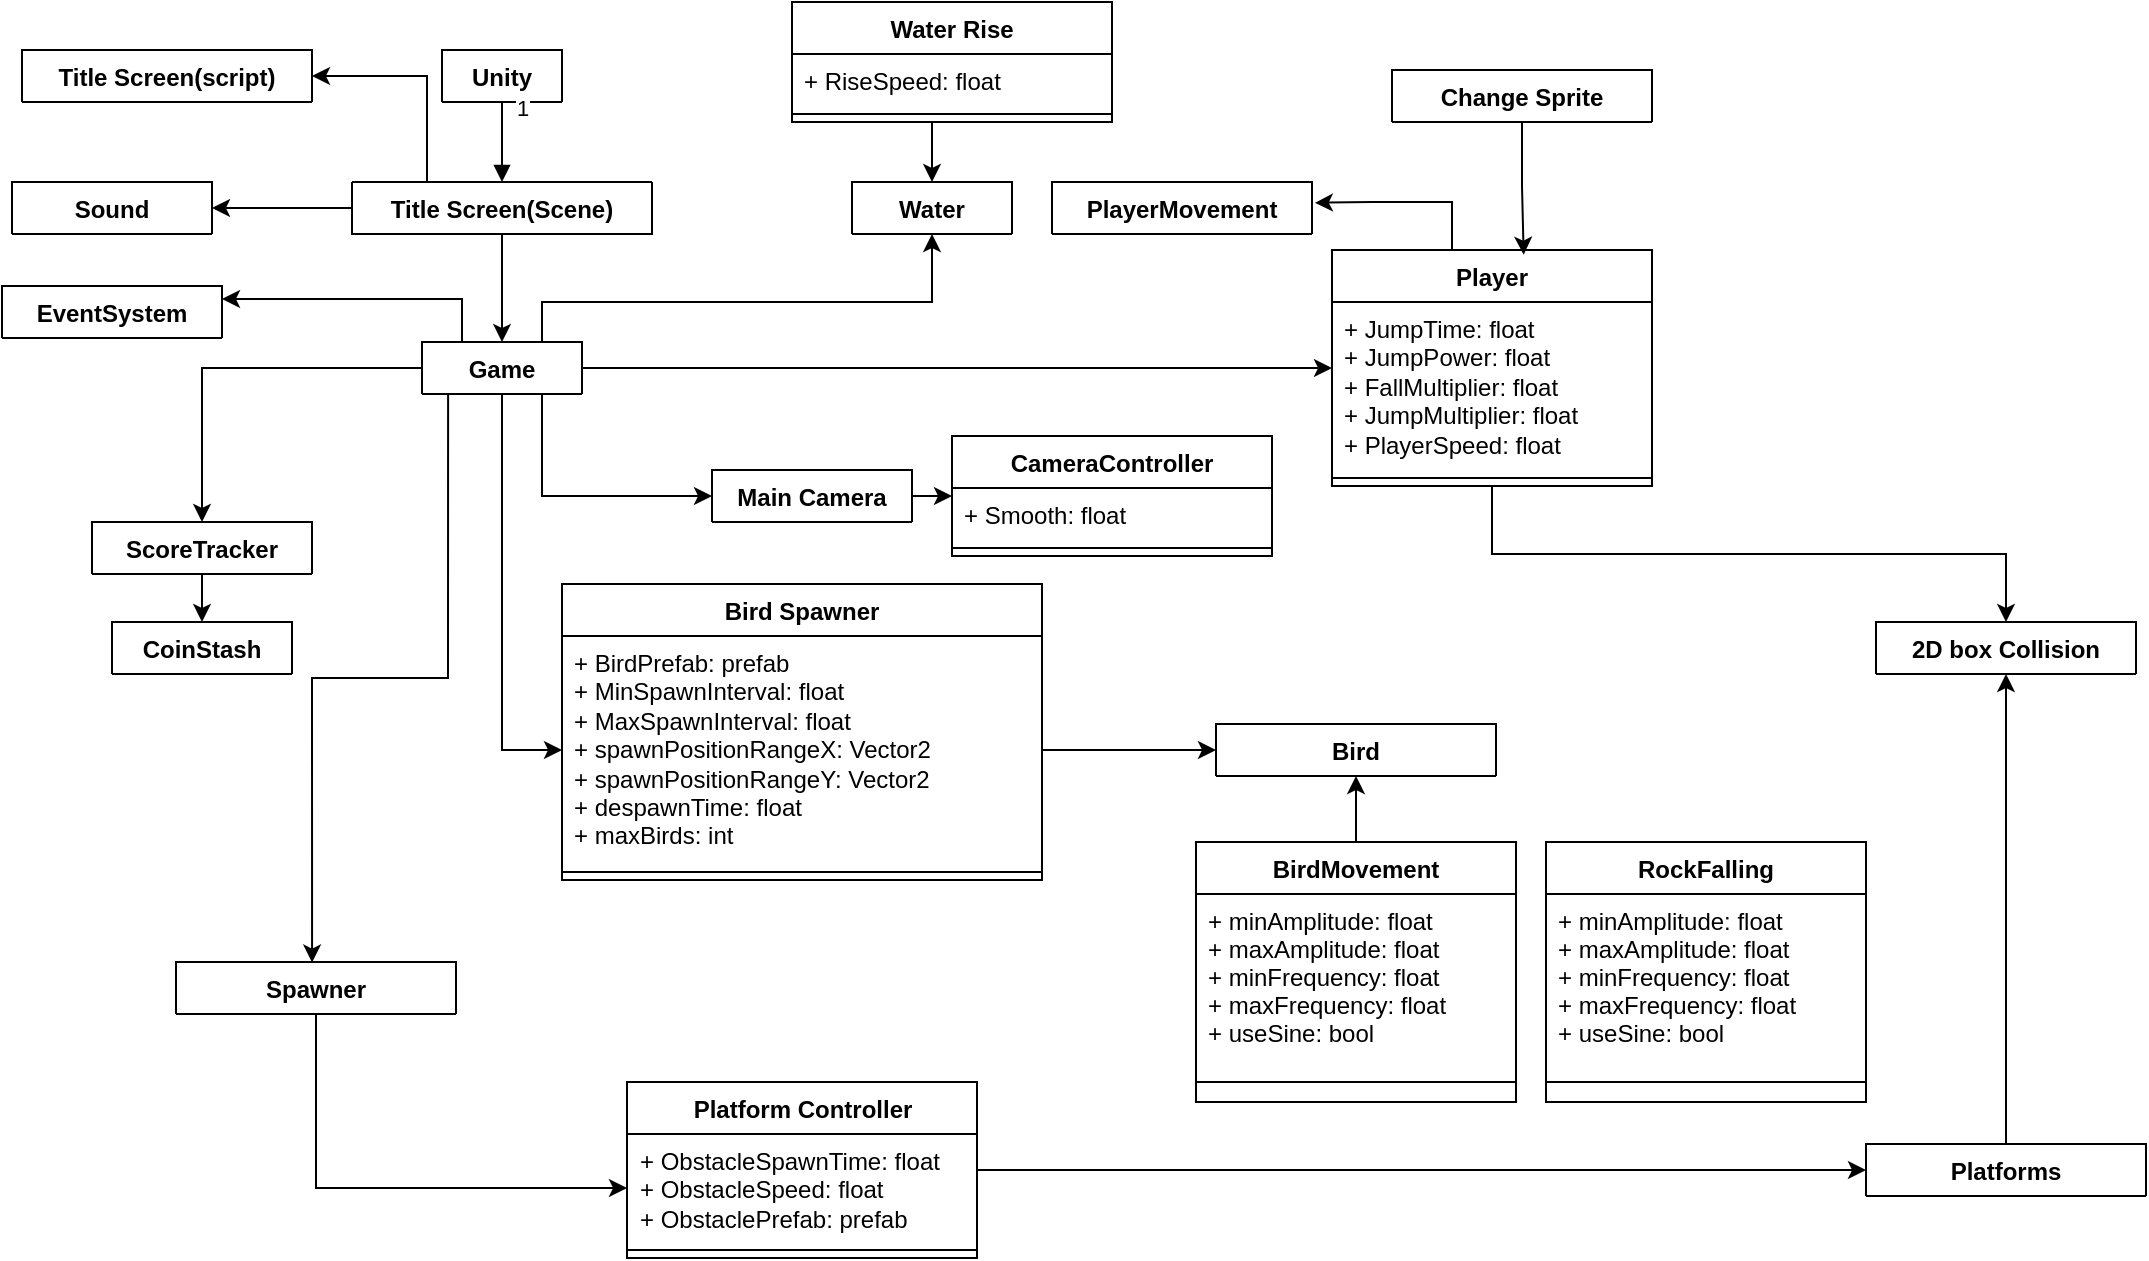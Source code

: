 <mxfile version="24.2.2" type="device">
  <diagram name="Page-1" id="2w7vg5bwMqIUjHdiFem5">
    <mxGraphModel dx="855" dy="510" grid="1" gridSize="10" guides="1" tooltips="1" connect="1" arrows="1" fold="1" page="1" pageScale="1" pageWidth="850" pageHeight="1100" math="0" shadow="0">
      <root>
        <mxCell id="0" />
        <mxCell id="1" parent="0" />
        <mxCell id="2BCJGqaNzl7uD9SpwbzM-5" value="Unity" style="swimlane;fontStyle=1;align=center;verticalAlign=top;childLayout=stackLayout;horizontal=1;startSize=26;horizontalStack=0;resizeParent=1;resizeParentMax=0;resizeLast=0;collapsible=1;marginBottom=0;" parent="1" collapsed="1" vertex="1">
          <mxGeometry x="233" y="184" width="60" height="26" as="geometry">
            <mxRectangle x="235" y="24" width="160" height="86" as="alternateBounds" />
          </mxGeometry>
        </mxCell>
        <mxCell id="2BCJGqaNzl7uD9SpwbzM-6" value="+ field: type" style="text;strokeColor=none;fillColor=none;align=left;verticalAlign=top;spacingLeft=4;spacingRight=4;overflow=hidden;rotatable=0;points=[[0,0.5],[1,0.5]];portConstraint=eastwest;" parent="2BCJGqaNzl7uD9SpwbzM-5" vertex="1">
          <mxGeometry y="26" width="160" height="26" as="geometry" />
        </mxCell>
        <mxCell id="2BCJGqaNzl7uD9SpwbzM-7" value="" style="line;strokeWidth=1;fillColor=none;align=left;verticalAlign=middle;spacingTop=-1;spacingLeft=3;spacingRight=3;rotatable=0;labelPosition=right;points=[];portConstraint=eastwest;" parent="2BCJGqaNzl7uD9SpwbzM-5" vertex="1">
          <mxGeometry y="52" width="160" height="8" as="geometry" />
        </mxCell>
        <mxCell id="2BCJGqaNzl7uD9SpwbzM-8" value="+ method(type): type" style="text;strokeColor=none;fillColor=none;align=left;verticalAlign=top;spacingLeft=4;spacingRight=4;overflow=hidden;rotatable=0;points=[[0,0.5],[1,0.5]];portConstraint=eastwest;" parent="2BCJGqaNzl7uD9SpwbzM-5" vertex="1">
          <mxGeometry y="60" width="160" height="26" as="geometry" />
        </mxCell>
        <mxCell id="F0QiSlCeJy2ZY8RC8an7-10" value="CoinStash" style="swimlane;fontStyle=1;align=center;verticalAlign=top;childLayout=stackLayout;horizontal=1;startSize=26;horizontalStack=0;resizeParent=1;resizeParentMax=0;resizeLast=0;collapsible=1;marginBottom=0;whiteSpace=wrap;html=1;" parent="1" collapsed="1" vertex="1">
          <mxGeometry x="68" y="470" width="90" height="26" as="geometry">
            <mxRectangle x="10" y="440" width="160" height="86" as="alternateBounds" />
          </mxGeometry>
        </mxCell>
        <mxCell id="F0QiSlCeJy2ZY8RC8an7-11" value="+ field: type" style="text;strokeColor=none;fillColor=none;align=left;verticalAlign=top;spacingLeft=4;spacingRight=4;overflow=hidden;rotatable=0;points=[[0,0.5],[1,0.5]];portConstraint=eastwest;whiteSpace=wrap;html=1;" parent="F0QiSlCeJy2ZY8RC8an7-10" vertex="1">
          <mxGeometry y="26" width="160" height="26" as="geometry" />
        </mxCell>
        <mxCell id="F0QiSlCeJy2ZY8RC8an7-12" value="" style="line;strokeWidth=1;fillColor=none;align=left;verticalAlign=middle;spacingTop=-1;spacingLeft=3;spacingRight=3;rotatable=0;labelPosition=right;points=[];portConstraint=eastwest;strokeColor=inherit;" parent="F0QiSlCeJy2ZY8RC8an7-10" vertex="1">
          <mxGeometry y="52" width="160" height="8" as="geometry" />
        </mxCell>
        <mxCell id="F0QiSlCeJy2ZY8RC8an7-13" value="+ method(type): type" style="text;strokeColor=none;fillColor=none;align=left;verticalAlign=top;spacingLeft=4;spacingRight=4;overflow=hidden;rotatable=0;points=[[0,0.5],[1,0.5]];portConstraint=eastwest;whiteSpace=wrap;html=1;" parent="F0QiSlCeJy2ZY8RC8an7-10" vertex="1">
          <mxGeometry y="60" width="160" height="26" as="geometry" />
        </mxCell>
        <mxCell id="2BCJGqaNzl7uD9SpwbzM-49" style="edgeStyle=orthogonalEdgeStyle;rounded=0;orthogonalLoop=1;jettySize=auto;html=1;exitX=0.5;exitY=1;exitDx=0;exitDy=0;entryX=0.5;entryY=0;entryDx=0;entryDy=0;" parent="1" source="F0QiSlCeJy2ZY8RC8an7-14" target="F0QiSlCeJy2ZY8RC8an7-10" edge="1">
          <mxGeometry relative="1" as="geometry" />
        </mxCell>
        <mxCell id="F0QiSlCeJy2ZY8RC8an7-14" value="ScoreTracker" style="swimlane;fontStyle=1;align=center;verticalAlign=top;childLayout=stackLayout;horizontal=1;startSize=26;horizontalStack=0;resizeParent=1;resizeParentMax=0;resizeLast=0;collapsible=1;marginBottom=0;whiteSpace=wrap;html=1;" parent="1" collapsed="1" vertex="1">
          <mxGeometry x="58" y="420" width="110" height="26" as="geometry">
            <mxRectangle x="10" y="300" width="160" height="86" as="alternateBounds" />
          </mxGeometry>
        </mxCell>
        <mxCell id="F0QiSlCeJy2ZY8RC8an7-15" value="+ field: type" style="text;strokeColor=none;fillColor=none;align=left;verticalAlign=top;spacingLeft=4;spacingRight=4;overflow=hidden;rotatable=0;points=[[0,0.5],[1,0.5]];portConstraint=eastwest;whiteSpace=wrap;html=1;" parent="F0QiSlCeJy2ZY8RC8an7-14" vertex="1">
          <mxGeometry y="26" width="160" height="26" as="geometry" />
        </mxCell>
        <mxCell id="F0QiSlCeJy2ZY8RC8an7-16" value="" style="line;strokeWidth=1;fillColor=none;align=left;verticalAlign=middle;spacingTop=-1;spacingLeft=3;spacingRight=3;rotatable=0;labelPosition=right;points=[];portConstraint=eastwest;strokeColor=inherit;" parent="F0QiSlCeJy2ZY8RC8an7-14" vertex="1">
          <mxGeometry y="52" width="160" height="8" as="geometry" />
        </mxCell>
        <mxCell id="F0QiSlCeJy2ZY8RC8an7-17" value="+ method(type): type" style="text;strokeColor=none;fillColor=none;align=left;verticalAlign=top;spacingLeft=4;spacingRight=4;overflow=hidden;rotatable=0;points=[[0,0.5],[1,0.5]];portConstraint=eastwest;whiteSpace=wrap;html=1;" parent="F0QiSlCeJy2ZY8RC8an7-14" vertex="1">
          <mxGeometry y="60" width="160" height="26" as="geometry" />
        </mxCell>
        <mxCell id="JuWsBoaxJInTfIEro4jZ-20" style="edgeStyle=orthogonalEdgeStyle;rounded=0;orthogonalLoop=1;jettySize=auto;html=1;entryX=0;entryY=0.5;entryDx=0;entryDy=0;" edge="1" parent="1" source="F0QiSlCeJy2ZY8RC8an7-18" target="E0CtjlFcpj9ViMCeEgzV-30">
          <mxGeometry relative="1" as="geometry" />
        </mxCell>
        <mxCell id="F0QiSlCeJy2ZY8RC8an7-18" value="&lt;div&gt;Platform Controller&lt;/div&gt;" style="swimlane;fontStyle=1;align=center;verticalAlign=top;childLayout=stackLayout;horizontal=1;startSize=26;horizontalStack=0;resizeParent=1;resizeParentMax=0;resizeLast=0;collapsible=1;marginBottom=0;whiteSpace=wrap;html=1;" parent="1" vertex="1">
          <mxGeometry x="325.5" y="700" width="175" height="88" as="geometry">
            <mxRectangle x="230" y="320" width="70" height="26" as="alternateBounds" />
          </mxGeometry>
        </mxCell>
        <mxCell id="F0QiSlCeJy2ZY8RC8an7-19" value="+ ObstacleSpawnTime: float&lt;div&gt;+ ObstacleSpeed&lt;span style=&quot;background-color: initial;&quot;&gt;: float&lt;/span&gt;&lt;br&gt;&lt;/div&gt;&lt;div&gt;+ ObstaclePrefab&lt;span style=&quot;background-color: initial;&quot;&gt;: prefab&lt;/span&gt;&lt;br&gt;&lt;/div&gt;" style="text;strokeColor=none;fillColor=none;align=left;verticalAlign=top;spacingLeft=4;spacingRight=4;overflow=hidden;rotatable=0;points=[[0,0.5],[1,0.5]];portConstraint=eastwest;whiteSpace=wrap;html=1;" parent="F0QiSlCeJy2ZY8RC8an7-18" vertex="1">
          <mxGeometry y="26" width="175" height="54" as="geometry" />
        </mxCell>
        <mxCell id="F0QiSlCeJy2ZY8RC8an7-20" value="" style="line;strokeWidth=1;fillColor=none;align=left;verticalAlign=middle;spacingTop=-1;spacingLeft=3;spacingRight=3;rotatable=0;labelPosition=right;points=[];portConstraint=eastwest;strokeColor=inherit;" parent="F0QiSlCeJy2ZY8RC8an7-18" vertex="1">
          <mxGeometry y="80" width="175" height="8" as="geometry" />
        </mxCell>
        <mxCell id="E0CtjlFcpj9ViMCeEgzV-9" style="edgeStyle=orthogonalEdgeStyle;rounded=0;orthogonalLoop=1;jettySize=auto;html=1;exitX=0.5;exitY=1;exitDx=0;exitDy=0;entryX=0.5;entryY=0;entryDx=0;entryDy=0;" parent="1" source="F0QiSlCeJy2ZY8RC8an7-22" target="2BCJGqaNzl7uD9SpwbzM-21" edge="1">
          <mxGeometry relative="1" as="geometry" />
        </mxCell>
        <mxCell id="F0QiSlCeJy2ZY8RC8an7-22" value="Player" style="swimlane;fontStyle=1;align=center;verticalAlign=top;childLayout=stackLayout;horizontal=1;startSize=26;horizontalStack=0;resizeParent=1;resizeParentMax=0;resizeLast=0;collapsible=1;marginBottom=0;whiteSpace=wrap;html=1;" parent="1" vertex="1">
          <mxGeometry x="678" y="284" width="160" height="118" as="geometry">
            <mxRectangle x="580" y="170" width="90" height="26" as="alternateBounds" />
          </mxGeometry>
        </mxCell>
        <mxCell id="F0QiSlCeJy2ZY8RC8an7-23" value="+ JumpTime: float&lt;div&gt;+ JumpPower&lt;span style=&quot;background-color: initial;&quot;&gt;: float&lt;/span&gt;&lt;br&gt;&lt;/div&gt;&lt;div&gt;+ FallMultiplier: float&lt;div&gt;+ JumpMultiplier&lt;span style=&quot;background-color: initial;&quot;&gt;: float&lt;/span&gt;&lt;br&gt;&lt;/div&gt;&lt;div&gt;+ PlayerSpeed&lt;span style=&quot;background-color: initial;&quot;&gt;: float&lt;/span&gt;&lt;/div&gt;&lt;/div&gt;" style="text;strokeColor=none;fillColor=none;align=left;verticalAlign=top;spacingLeft=4;spacingRight=4;overflow=hidden;rotatable=0;points=[[0,0.5],[1,0.5]];portConstraint=eastwest;whiteSpace=wrap;html=1;" parent="F0QiSlCeJy2ZY8RC8an7-22" vertex="1">
          <mxGeometry y="26" width="160" height="84" as="geometry" />
        </mxCell>
        <mxCell id="F0QiSlCeJy2ZY8RC8an7-24" value="" style="line;strokeWidth=1;fillColor=none;align=left;verticalAlign=middle;spacingTop=-1;spacingLeft=3;spacingRight=3;rotatable=0;labelPosition=right;points=[];portConstraint=eastwest;strokeColor=inherit;" parent="F0QiSlCeJy2ZY8RC8an7-22" vertex="1">
          <mxGeometry y="110" width="160" height="8" as="geometry" />
        </mxCell>
        <mxCell id="2BCJGqaNzl7uD9SpwbzM-17" value="PlayerMovement" style="swimlane;fontStyle=1;align=center;verticalAlign=top;childLayout=stackLayout;horizontal=1;startSize=26;horizontalStack=0;resizeParent=1;resizeParentMax=0;resizeLast=0;collapsible=1;marginBottom=0;" parent="1" collapsed="1" vertex="1">
          <mxGeometry x="538" y="250" width="130" height="26" as="geometry">
            <mxRectangle x="520" y="40" width="160" height="86" as="alternateBounds" />
          </mxGeometry>
        </mxCell>
        <mxCell id="2BCJGqaNzl7uD9SpwbzM-18" value="+ field: type" style="text;strokeColor=none;fillColor=none;align=left;verticalAlign=top;spacingLeft=4;spacingRight=4;overflow=hidden;rotatable=0;points=[[0,0.5],[1,0.5]];portConstraint=eastwest;" parent="2BCJGqaNzl7uD9SpwbzM-17" vertex="1">
          <mxGeometry y="26" width="160" height="26" as="geometry" />
        </mxCell>
        <mxCell id="2BCJGqaNzl7uD9SpwbzM-19" value="" style="line;strokeWidth=1;fillColor=none;align=left;verticalAlign=middle;spacingTop=-1;spacingLeft=3;spacingRight=3;rotatable=0;labelPosition=right;points=[];portConstraint=eastwest;" parent="2BCJGqaNzl7uD9SpwbzM-17" vertex="1">
          <mxGeometry y="52" width="160" height="8" as="geometry" />
        </mxCell>
        <mxCell id="2BCJGqaNzl7uD9SpwbzM-20" value="+ method(type): type" style="text;strokeColor=none;fillColor=none;align=left;verticalAlign=top;spacingLeft=4;spacingRight=4;overflow=hidden;rotatable=0;points=[[0,0.5],[1,0.5]];portConstraint=eastwest;" parent="2BCJGqaNzl7uD9SpwbzM-17" vertex="1">
          <mxGeometry y="60" width="160" height="26" as="geometry" />
        </mxCell>
        <mxCell id="2BCJGqaNzl7uD9SpwbzM-21" value="2D box Collision" style="swimlane;fontStyle=1;align=center;verticalAlign=top;childLayout=stackLayout;horizontal=1;startSize=26;horizontalStack=0;resizeParent=1;resizeParentMax=0;resizeLast=0;collapsible=1;marginBottom=0;" parent="1" collapsed="1" vertex="1">
          <mxGeometry x="950" y="470" width="130" height="26" as="geometry">
            <mxRectangle x="745" y="346" width="160" height="86" as="alternateBounds" />
          </mxGeometry>
        </mxCell>
        <mxCell id="2BCJGqaNzl7uD9SpwbzM-23" value="" style="line;strokeWidth=1;fillColor=none;align=left;verticalAlign=middle;spacingTop=-1;spacingLeft=3;spacingRight=3;rotatable=0;labelPosition=right;points=[];portConstraint=eastwest;" parent="2BCJGqaNzl7uD9SpwbzM-21" vertex="1">
          <mxGeometry y="26" width="160" height="8" as="geometry" />
        </mxCell>
        <mxCell id="2BCJGqaNzl7uD9SpwbzM-22" value="+ field: type" style="text;strokeColor=none;fillColor=none;align=left;verticalAlign=top;spacingLeft=4;spacingRight=4;overflow=hidden;rotatable=0;points=[[0,0.5],[1,0.5]];portConstraint=eastwest;" parent="2BCJGqaNzl7uD9SpwbzM-21" vertex="1">
          <mxGeometry y="34" width="160" height="26" as="geometry" />
        </mxCell>
        <mxCell id="2BCJGqaNzl7uD9SpwbzM-24" value="+ method(type): type" style="text;strokeColor=none;fillColor=none;align=left;verticalAlign=top;spacingLeft=4;spacingRight=4;overflow=hidden;rotatable=0;points=[[0,0.5],[1,0.5]];portConstraint=eastwest;" parent="2BCJGqaNzl7uD9SpwbzM-21" vertex="1">
          <mxGeometry y="60" width="160" height="26" as="geometry" />
        </mxCell>
        <mxCell id="2BCJGqaNzl7uD9SpwbzM-51" style="edgeStyle=orthogonalEdgeStyle;rounded=0;orthogonalLoop=1;jettySize=auto;html=1;exitX=0;exitY=0.5;exitDx=0;exitDy=0;entryX=0.5;entryY=0;entryDx=0;entryDy=0;" parent="1" source="F0QiSlCeJy2ZY8RC8an7-26" target="F0QiSlCeJy2ZY8RC8an7-14" edge="1">
          <mxGeometry relative="1" as="geometry" />
        </mxCell>
        <mxCell id="E0CtjlFcpj9ViMCeEgzV-29" style="edgeStyle=orthogonalEdgeStyle;rounded=0;orthogonalLoop=1;jettySize=auto;html=1;exitX=0.75;exitY=0;exitDx=0;exitDy=0;entryX=0.5;entryY=1;entryDx=0;entryDy=0;" parent="1" source="F0QiSlCeJy2ZY8RC8an7-26" target="E0CtjlFcpj9ViMCeEgzV-18" edge="1">
          <mxGeometry relative="1" as="geometry">
            <Array as="points">
              <mxPoint x="283" y="310" />
              <mxPoint x="478" y="310" />
            </Array>
          </mxGeometry>
        </mxCell>
        <mxCell id="E0CtjlFcpj9ViMCeEgzV-48" style="edgeStyle=orthogonalEdgeStyle;rounded=0;orthogonalLoop=1;jettySize=auto;html=1;exitX=0.75;exitY=1;exitDx=0;exitDy=0;" parent="1" source="F0QiSlCeJy2ZY8RC8an7-26" target="E0CtjlFcpj9ViMCeEgzV-41" edge="1">
          <mxGeometry relative="1" as="geometry">
            <Array as="points">
              <mxPoint x="283" y="407" />
            </Array>
          </mxGeometry>
        </mxCell>
        <mxCell id="E0CtjlFcpj9ViMCeEgzV-53" style="edgeStyle=orthogonalEdgeStyle;rounded=0;orthogonalLoop=1;jettySize=auto;html=1;exitX=0.25;exitY=0;exitDx=0;exitDy=0;entryX=1;entryY=0.25;entryDx=0;entryDy=0;" parent="1" source="F0QiSlCeJy2ZY8RC8an7-26" target="E0CtjlFcpj9ViMCeEgzV-49" edge="1">
          <mxGeometry relative="1" as="geometry" />
        </mxCell>
        <mxCell id="JuWsBoaxJInTfIEro4jZ-12" style="edgeStyle=orthogonalEdgeStyle;rounded=0;orthogonalLoop=1;jettySize=auto;html=1;entryX=0;entryY=0.5;entryDx=0;entryDy=0;" edge="1" parent="1" source="F0QiSlCeJy2ZY8RC8an7-26" target="JuWsBoaxJInTfIEro4jZ-9">
          <mxGeometry relative="1" as="geometry" />
        </mxCell>
        <mxCell id="F0QiSlCeJy2ZY8RC8an7-26" value="Game" style="swimlane;fontStyle=1;align=center;verticalAlign=top;childLayout=stackLayout;horizontal=1;startSize=26;horizontalStack=0;resizeParent=1;resizeParentMax=0;resizeLast=0;collapsible=1;marginBottom=0;whiteSpace=wrap;html=1;" parent="1" collapsed="1" vertex="1">
          <mxGeometry x="223" y="330" width="80" height="26" as="geometry">
            <mxRectangle x="225" y="170" width="160" height="86" as="alternateBounds" />
          </mxGeometry>
        </mxCell>
        <mxCell id="F0QiSlCeJy2ZY8RC8an7-27" value="+ field: type" style="text;strokeColor=none;fillColor=none;align=left;verticalAlign=top;spacingLeft=4;spacingRight=4;overflow=hidden;rotatable=0;points=[[0,0.5],[1,0.5]];portConstraint=eastwest;whiteSpace=wrap;html=1;" parent="F0QiSlCeJy2ZY8RC8an7-26" vertex="1">
          <mxGeometry y="26" width="160" height="26" as="geometry" />
        </mxCell>
        <mxCell id="F0QiSlCeJy2ZY8RC8an7-28" value="" style="line;strokeWidth=1;fillColor=none;align=left;verticalAlign=middle;spacingTop=-1;spacingLeft=3;spacingRight=3;rotatable=0;labelPosition=right;points=[];portConstraint=eastwest;strokeColor=inherit;" parent="F0QiSlCeJy2ZY8RC8an7-26" vertex="1">
          <mxGeometry y="52" width="160" height="8" as="geometry" />
        </mxCell>
        <mxCell id="F0QiSlCeJy2ZY8RC8an7-29" value="+ method(type): type" style="text;strokeColor=none;fillColor=none;align=left;verticalAlign=top;spacingLeft=4;spacingRight=4;overflow=hidden;rotatable=0;points=[[0,0.5],[1,0.5]];portConstraint=eastwest;whiteSpace=wrap;html=1;" parent="F0QiSlCeJy2ZY8RC8an7-26" vertex="1">
          <mxGeometry y="60" width="160" height="26" as="geometry" />
        </mxCell>
        <mxCell id="2BCJGqaNzl7uD9SpwbzM-43" style="edgeStyle=orthogonalEdgeStyle;rounded=0;orthogonalLoop=1;jettySize=auto;html=1;exitX=1;exitY=0.5;exitDx=0;exitDy=0;" parent="1" source="F0QiSlCeJy2ZY8RC8an7-26" target="F0QiSlCeJy2ZY8RC8an7-22" edge="1">
          <mxGeometry relative="1" as="geometry" />
        </mxCell>
        <mxCell id="2BCJGqaNzl7uD9SpwbzM-50" style="edgeStyle=orthogonalEdgeStyle;rounded=0;orthogonalLoop=1;jettySize=auto;html=1;exitX=0.5;exitY=1;exitDx=0;exitDy=0;entryX=0.5;entryY=0;entryDx=0;entryDy=0;" parent="1" source="2BCJGqaNzl7uD9SpwbzM-25" target="F0QiSlCeJy2ZY8RC8an7-26" edge="1">
          <mxGeometry relative="1" as="geometry" />
        </mxCell>
        <mxCell id="F0QiSlCeJy2ZY8RC8an7-55" style="edgeStyle=orthogonalEdgeStyle;rounded=0;orthogonalLoop=1;jettySize=auto;html=1;entryX=1;entryY=0.5;entryDx=0;entryDy=0;" parent="1" source="2BCJGqaNzl7uD9SpwbzM-25" target="2BCJGqaNzl7uD9SpwbzM-34" edge="1">
          <mxGeometry relative="1" as="geometry" />
        </mxCell>
        <mxCell id="E0CtjlFcpj9ViMCeEgzV-58" style="edgeStyle=orthogonalEdgeStyle;rounded=0;orthogonalLoop=1;jettySize=auto;html=1;exitX=0.25;exitY=0;exitDx=0;exitDy=0;entryX=1;entryY=0.5;entryDx=0;entryDy=0;" parent="1" source="2BCJGqaNzl7uD9SpwbzM-25" target="E0CtjlFcpj9ViMCeEgzV-54" edge="1">
          <mxGeometry relative="1" as="geometry" />
        </mxCell>
        <mxCell id="2BCJGqaNzl7uD9SpwbzM-25" value="Title Screen(Scene)" style="swimlane;fontStyle=1;align=center;verticalAlign=top;childLayout=stackLayout;horizontal=1;startSize=0;horizontalStack=0;resizeParent=1;resizeParentMax=0;resizeLast=0;collapsible=1;marginBottom=0;" parent="1" collapsed="1" vertex="1">
          <mxGeometry x="188" y="250" width="150" height="26" as="geometry">
            <mxRectangle x="180" y="160" width="160" height="86" as="alternateBounds" />
          </mxGeometry>
        </mxCell>
        <mxCell id="2BCJGqaNzl7uD9SpwbzM-26" value="+ field: type" style="text;strokeColor=none;fillColor=none;align=left;verticalAlign=top;spacingLeft=4;spacingRight=4;overflow=hidden;rotatable=0;points=[[0,0.5],[1,0.5]];portConstraint=eastwest;" parent="2BCJGqaNzl7uD9SpwbzM-25" vertex="1">
          <mxGeometry y="26" width="160" height="26" as="geometry" />
        </mxCell>
        <mxCell id="2BCJGqaNzl7uD9SpwbzM-27" value="" style="line;strokeWidth=1;fillColor=none;align=left;verticalAlign=middle;spacingTop=-1;spacingLeft=3;spacingRight=3;rotatable=0;labelPosition=right;points=[];portConstraint=eastwest;" parent="2BCJGqaNzl7uD9SpwbzM-25" vertex="1">
          <mxGeometry y="52" width="160" height="8" as="geometry" />
        </mxCell>
        <mxCell id="2BCJGqaNzl7uD9SpwbzM-28" value="+ method(type): type" style="text;strokeColor=none;fillColor=none;align=left;verticalAlign=top;spacingLeft=4;spacingRight=4;overflow=hidden;rotatable=0;points=[[0,0.5],[1,0.5]];portConstraint=eastwest;" parent="2BCJGqaNzl7uD9SpwbzM-25" vertex="1">
          <mxGeometry y="60" width="160" height="26" as="geometry" />
        </mxCell>
        <mxCell id="2BCJGqaNzl7uD9SpwbzM-29" value="" style="endArrow=block;endFill=1;html=1;edgeStyle=orthogonalEdgeStyle;align=left;verticalAlign=top;rounded=0;exitX=0.5;exitY=1;exitDx=0;exitDy=0;entryX=0.5;entryY=0;entryDx=0;entryDy=0;" parent="1" source="2BCJGqaNzl7uD9SpwbzM-5" target="2BCJGqaNzl7uD9SpwbzM-25" edge="1">
          <mxGeometry x="-1" relative="1" as="geometry">
            <mxPoint x="88" y="250" as="sourcePoint" />
            <mxPoint x="68" y="290" as="targetPoint" />
          </mxGeometry>
        </mxCell>
        <mxCell id="2BCJGqaNzl7uD9SpwbzM-32" value="1" style="edgeLabel;html=1;align=center;verticalAlign=middle;resizable=0;points=[];" parent="2BCJGqaNzl7uD9SpwbzM-29" connectable="0" vertex="1">
          <mxGeometry x="-0.882" y="-1" relative="1" as="geometry">
            <mxPoint x="11" as="offset" />
          </mxGeometry>
        </mxCell>
        <mxCell id="2BCJGqaNzl7uD9SpwbzM-34" value="Sound" style="swimlane;fontStyle=1;align=center;verticalAlign=top;childLayout=stackLayout;horizontal=1;startSize=26;horizontalStack=0;resizeParent=1;resizeParentMax=0;resizeLast=0;collapsible=1;marginBottom=0;" parent="1" collapsed="1" vertex="1">
          <mxGeometry x="18" y="250" width="100" height="26" as="geometry">
            <mxRectangle x="600" y="290" width="160" height="86" as="alternateBounds" />
          </mxGeometry>
        </mxCell>
        <mxCell id="2BCJGqaNzl7uD9SpwbzM-35" value="+ field: type" style="text;strokeColor=none;fillColor=none;align=left;verticalAlign=top;spacingLeft=4;spacingRight=4;overflow=hidden;rotatable=0;points=[[0,0.5],[1,0.5]];portConstraint=eastwest;" parent="2BCJGqaNzl7uD9SpwbzM-34" vertex="1">
          <mxGeometry y="26" width="160" height="26" as="geometry" />
        </mxCell>
        <mxCell id="2BCJGqaNzl7uD9SpwbzM-36" value="" style="line;strokeWidth=1;fillColor=none;align=left;verticalAlign=middle;spacingTop=-1;spacingLeft=3;spacingRight=3;rotatable=0;labelPosition=right;points=[];portConstraint=eastwest;" parent="2BCJGqaNzl7uD9SpwbzM-34" vertex="1">
          <mxGeometry y="52" width="160" height="8" as="geometry" />
        </mxCell>
        <mxCell id="2BCJGqaNzl7uD9SpwbzM-37" value="+ method(type): type" style="text;strokeColor=none;fillColor=none;align=left;verticalAlign=top;spacingLeft=4;spacingRight=4;overflow=hidden;rotatable=0;points=[[0,0.5],[1,0.5]];portConstraint=eastwest;" parent="2BCJGqaNzl7uD9SpwbzM-34" vertex="1">
          <mxGeometry y="60" width="160" height="26" as="geometry" />
        </mxCell>
        <mxCell id="F0QiSlCeJy2ZY8RC8an7-34" style="edgeStyle=orthogonalEdgeStyle;rounded=0;orthogonalLoop=1;jettySize=auto;html=1;exitX=0.5;exitY=1;exitDx=0;exitDy=0;" parent="1" edge="1">
          <mxGeometry relative="1" as="geometry">
            <mxPoint x="613" y="576" as="sourcePoint" />
            <mxPoint x="613" y="576" as="targetPoint" />
          </mxGeometry>
        </mxCell>
        <mxCell id="JuWsBoaxJInTfIEro4jZ-6" style="edgeStyle=orthogonalEdgeStyle;rounded=0;orthogonalLoop=1;jettySize=auto;html=1;entryX=0;entryY=0.5;entryDx=0;entryDy=0;" edge="1" parent="1" source="E0CtjlFcpj9ViMCeEgzV-1" target="F0QiSlCeJy2ZY8RC8an7-19">
          <mxGeometry relative="1" as="geometry" />
        </mxCell>
        <mxCell id="E0CtjlFcpj9ViMCeEgzV-1" value="Spawner" style="swimlane;fontStyle=1;align=center;verticalAlign=top;childLayout=stackLayout;horizontal=1;startSize=26;horizontalStack=0;resizeParent=1;resizeParentMax=0;resizeLast=0;collapsible=1;marginBottom=0;" parent="1" collapsed="1" vertex="1">
          <mxGeometry x="100" y="640" width="140" height="26" as="geometry">
            <mxRectangle x="600" y="290" width="160" height="86" as="alternateBounds" />
          </mxGeometry>
        </mxCell>
        <mxCell id="E0CtjlFcpj9ViMCeEgzV-2" value="+ field: type" style="text;strokeColor=none;fillColor=none;align=left;verticalAlign=top;spacingLeft=4;spacingRight=4;overflow=hidden;rotatable=0;points=[[0,0.5],[1,0.5]];portConstraint=eastwest;" parent="E0CtjlFcpj9ViMCeEgzV-1" vertex="1">
          <mxGeometry y="26" width="160" height="26" as="geometry" />
        </mxCell>
        <mxCell id="E0CtjlFcpj9ViMCeEgzV-3" value="" style="line;strokeWidth=1;fillColor=none;align=left;verticalAlign=middle;spacingTop=-1;spacingLeft=3;spacingRight=3;rotatable=0;labelPosition=right;points=[];portConstraint=eastwest;" parent="E0CtjlFcpj9ViMCeEgzV-1" vertex="1">
          <mxGeometry y="52" width="160" height="8" as="geometry" />
        </mxCell>
        <mxCell id="E0CtjlFcpj9ViMCeEgzV-4" value="+ method(type): type" style="text;strokeColor=none;fillColor=none;align=left;verticalAlign=top;spacingLeft=4;spacingRight=4;overflow=hidden;rotatable=0;points=[[0,0.5],[1,0.5]];portConstraint=eastwest;" parent="E0CtjlFcpj9ViMCeEgzV-1" vertex="1">
          <mxGeometry y="60" width="160" height="26" as="geometry" />
        </mxCell>
        <mxCell id="E0CtjlFcpj9ViMCeEgzV-10" value="CameraController" style="swimlane;fontStyle=1;align=center;verticalAlign=top;childLayout=stackLayout;horizontal=1;startSize=26;horizontalStack=0;resizeParent=1;resizeParentMax=0;resizeLast=0;collapsible=1;marginBottom=0;" parent="1" vertex="1">
          <mxGeometry x="488" y="377" width="160" height="60" as="geometry">
            <mxRectangle x="450" y="234" width="130" height="26" as="alternateBounds" />
          </mxGeometry>
        </mxCell>
        <mxCell id="E0CtjlFcpj9ViMCeEgzV-11" value="+ Smooth: float" style="text;strokeColor=none;fillColor=none;align=left;verticalAlign=top;spacingLeft=4;spacingRight=4;overflow=hidden;rotatable=0;points=[[0,0.5],[1,0.5]];portConstraint=eastwest;" parent="E0CtjlFcpj9ViMCeEgzV-10" vertex="1">
          <mxGeometry y="26" width="160" height="26" as="geometry" />
        </mxCell>
        <mxCell id="E0CtjlFcpj9ViMCeEgzV-12" value="" style="line;strokeWidth=1;fillColor=none;align=left;verticalAlign=middle;spacingTop=-1;spacingLeft=3;spacingRight=3;rotatable=0;labelPosition=right;points=[];portConstraint=eastwest;" parent="E0CtjlFcpj9ViMCeEgzV-10" vertex="1">
          <mxGeometry y="52" width="160" height="8" as="geometry" />
        </mxCell>
        <mxCell id="E0CtjlFcpj9ViMCeEgzV-18" value="Water" style="swimlane;fontStyle=1;align=center;verticalAlign=top;childLayout=stackLayout;horizontal=1;startSize=26;horizontalStack=0;resizeParent=1;resizeParentMax=0;resizeLast=0;collapsible=1;marginBottom=0;" parent="1" collapsed="1" vertex="1">
          <mxGeometry x="438" y="250" width="80" height="26" as="geometry">
            <mxRectangle x="330" y="420" width="160" height="86" as="alternateBounds" />
          </mxGeometry>
        </mxCell>
        <mxCell id="E0CtjlFcpj9ViMCeEgzV-19" value="+ field: type" style="text;strokeColor=none;fillColor=none;align=left;verticalAlign=top;spacingLeft=4;spacingRight=4;overflow=hidden;rotatable=0;points=[[0,0.5],[1,0.5]];portConstraint=eastwest;" parent="E0CtjlFcpj9ViMCeEgzV-18" vertex="1">
          <mxGeometry y="26" width="160" height="26" as="geometry" />
        </mxCell>
        <mxCell id="E0CtjlFcpj9ViMCeEgzV-20" value="" style="line;strokeWidth=1;fillColor=none;align=left;verticalAlign=middle;spacingTop=-1;spacingLeft=3;spacingRight=3;rotatable=0;labelPosition=right;points=[];portConstraint=eastwest;" parent="E0CtjlFcpj9ViMCeEgzV-18" vertex="1">
          <mxGeometry y="52" width="160" height="8" as="geometry" />
        </mxCell>
        <mxCell id="E0CtjlFcpj9ViMCeEgzV-21" value="+ method(type): type" style="text;strokeColor=none;fillColor=none;align=left;verticalAlign=top;spacingLeft=4;spacingRight=4;overflow=hidden;rotatable=0;points=[[0,0.5],[1,0.5]];portConstraint=eastwest;" parent="E0CtjlFcpj9ViMCeEgzV-18" vertex="1">
          <mxGeometry y="60" width="160" height="26" as="geometry" />
        </mxCell>
        <mxCell id="E0CtjlFcpj9ViMCeEgzV-26" style="edgeStyle=orthogonalEdgeStyle;rounded=0;orthogonalLoop=1;jettySize=auto;html=1;exitX=0.5;exitY=1;exitDx=0;exitDy=0;entryX=0.5;entryY=0;entryDx=0;entryDy=0;" parent="1" source="E0CtjlFcpj9ViMCeEgzV-22" target="E0CtjlFcpj9ViMCeEgzV-18" edge="1">
          <mxGeometry relative="1" as="geometry" />
        </mxCell>
        <mxCell id="E0CtjlFcpj9ViMCeEgzV-22" value="Water Rise" style="swimlane;fontStyle=1;align=center;verticalAlign=top;childLayout=stackLayout;horizontal=1;startSize=26;horizontalStack=0;resizeParent=1;resizeParentMax=0;resizeLast=0;collapsible=1;marginBottom=0;" parent="1" vertex="1">
          <mxGeometry x="408" y="160" width="160" height="60" as="geometry">
            <mxRectangle x="370" y="50" width="80" height="26" as="alternateBounds" />
          </mxGeometry>
        </mxCell>
        <mxCell id="E0CtjlFcpj9ViMCeEgzV-23" value="+ RiseSpeed: float" style="text;strokeColor=none;fillColor=none;align=left;verticalAlign=top;spacingLeft=4;spacingRight=4;overflow=hidden;rotatable=0;points=[[0,0.5],[1,0.5]];portConstraint=eastwest;" parent="E0CtjlFcpj9ViMCeEgzV-22" vertex="1">
          <mxGeometry y="26" width="160" height="26" as="geometry" />
        </mxCell>
        <mxCell id="E0CtjlFcpj9ViMCeEgzV-24" value="" style="line;strokeWidth=1;fillColor=none;align=left;verticalAlign=middle;spacingTop=-1;spacingLeft=3;spacingRight=3;rotatable=0;labelPosition=right;points=[];portConstraint=eastwest;" parent="E0CtjlFcpj9ViMCeEgzV-22" vertex="1">
          <mxGeometry y="52" width="160" height="8" as="geometry" />
        </mxCell>
        <mxCell id="E0CtjlFcpj9ViMCeEgzV-60" style="edgeStyle=orthogonalEdgeStyle;rounded=0;orthogonalLoop=1;jettySize=auto;html=1;exitX=0.5;exitY=0;exitDx=0;exitDy=0;entryX=0.5;entryY=1;entryDx=0;entryDy=0;" parent="1" source="E0CtjlFcpj9ViMCeEgzV-30" target="2BCJGqaNzl7uD9SpwbzM-21" edge="1">
          <mxGeometry relative="1" as="geometry">
            <Array as="points">
              <mxPoint x="1015" y="681" />
            </Array>
          </mxGeometry>
        </mxCell>
        <mxCell id="E0CtjlFcpj9ViMCeEgzV-30" value="Platforms" style="swimlane;fontStyle=1;align=center;verticalAlign=top;childLayout=stackLayout;horizontal=1;startSize=26;horizontalStack=0;resizeParent=1;resizeParentMax=0;resizeLast=0;collapsible=1;marginBottom=0;" parent="1" collapsed="1" vertex="1">
          <mxGeometry x="945" y="731" width="140" height="26" as="geometry">
            <mxRectangle x="730" y="510" width="160" height="86" as="alternateBounds" />
          </mxGeometry>
        </mxCell>
        <mxCell id="E0CtjlFcpj9ViMCeEgzV-31" value="+ field: type" style="text;strokeColor=none;fillColor=none;align=left;verticalAlign=top;spacingLeft=4;spacingRight=4;overflow=hidden;rotatable=0;points=[[0,0.5],[1,0.5]];portConstraint=eastwest;" parent="E0CtjlFcpj9ViMCeEgzV-30" vertex="1">
          <mxGeometry y="26" width="160" height="26" as="geometry" />
        </mxCell>
        <mxCell id="E0CtjlFcpj9ViMCeEgzV-32" value="" style="line;strokeWidth=1;fillColor=none;align=left;verticalAlign=middle;spacingTop=-1;spacingLeft=3;spacingRight=3;rotatable=0;labelPosition=right;points=[];portConstraint=eastwest;" parent="E0CtjlFcpj9ViMCeEgzV-30" vertex="1">
          <mxGeometry y="52" width="160" height="8" as="geometry" />
        </mxCell>
        <mxCell id="E0CtjlFcpj9ViMCeEgzV-33" value="+ method(type): type" style="text;strokeColor=none;fillColor=none;align=left;verticalAlign=top;spacingLeft=4;spacingRight=4;overflow=hidden;rotatable=0;points=[[0,0.5],[1,0.5]];portConstraint=eastwest;" parent="E0CtjlFcpj9ViMCeEgzV-30" vertex="1">
          <mxGeometry y="60" width="160" height="26" as="geometry" />
        </mxCell>
        <mxCell id="JuWsBoaxJInTfIEro4jZ-3" style="edgeStyle=orthogonalEdgeStyle;rounded=0;orthogonalLoop=1;jettySize=auto;html=1;entryX=0.599;entryY=0.02;entryDx=0;entryDy=0;entryPerimeter=0;" edge="1" parent="1" source="E0CtjlFcpj9ViMCeEgzV-36" target="F0QiSlCeJy2ZY8RC8an7-22">
          <mxGeometry relative="1" as="geometry">
            <mxPoint x="773.0" y="280" as="targetPoint" />
          </mxGeometry>
        </mxCell>
        <mxCell id="E0CtjlFcpj9ViMCeEgzV-36" value="Change Sprite" style="swimlane;fontStyle=1;align=center;verticalAlign=top;childLayout=stackLayout;horizontal=1;startSize=26;horizontalStack=0;resizeParent=1;resizeParentMax=0;resizeLast=0;collapsible=1;marginBottom=0;" parent="1" collapsed="1" vertex="1">
          <mxGeometry x="708" y="194" width="130" height="26" as="geometry">
            <mxRectangle x="520" y="40" width="160" height="86" as="alternateBounds" />
          </mxGeometry>
        </mxCell>
        <mxCell id="E0CtjlFcpj9ViMCeEgzV-37" value="+ field: type" style="text;strokeColor=none;fillColor=none;align=left;verticalAlign=top;spacingLeft=4;spacingRight=4;overflow=hidden;rotatable=0;points=[[0,0.5],[1,0.5]];portConstraint=eastwest;" parent="E0CtjlFcpj9ViMCeEgzV-36" vertex="1">
          <mxGeometry y="26" width="160" height="26" as="geometry" />
        </mxCell>
        <mxCell id="E0CtjlFcpj9ViMCeEgzV-38" value="" style="line;strokeWidth=1;fillColor=none;align=left;verticalAlign=middle;spacingTop=-1;spacingLeft=3;spacingRight=3;rotatable=0;labelPosition=right;points=[];portConstraint=eastwest;" parent="E0CtjlFcpj9ViMCeEgzV-36" vertex="1">
          <mxGeometry y="52" width="160" height="8" as="geometry" />
        </mxCell>
        <mxCell id="E0CtjlFcpj9ViMCeEgzV-39" value="+ method(type): type" style="text;strokeColor=none;fillColor=none;align=left;verticalAlign=top;spacingLeft=4;spacingRight=4;overflow=hidden;rotatable=0;points=[[0,0.5],[1,0.5]];portConstraint=eastwest;" parent="E0CtjlFcpj9ViMCeEgzV-36" vertex="1">
          <mxGeometry y="60" width="160" height="26" as="geometry" />
        </mxCell>
        <mxCell id="E0CtjlFcpj9ViMCeEgzV-47" style="edgeStyle=orthogonalEdgeStyle;rounded=0;orthogonalLoop=1;jettySize=auto;html=1;exitX=1;exitY=0.5;exitDx=0;exitDy=0;entryX=0;entryY=0.5;entryDx=0;entryDy=0;" parent="1" source="E0CtjlFcpj9ViMCeEgzV-41" target="E0CtjlFcpj9ViMCeEgzV-10" edge="1">
          <mxGeometry relative="1" as="geometry" />
        </mxCell>
        <mxCell id="E0CtjlFcpj9ViMCeEgzV-41" value="Main Camera" style="swimlane;fontStyle=1;align=center;verticalAlign=top;childLayout=stackLayout;horizontal=1;startSize=26;horizontalStack=0;resizeParent=1;resizeParentMax=0;resizeLast=0;collapsible=1;marginBottom=0;" parent="1" collapsed="1" vertex="1">
          <mxGeometry x="368" y="394" width="100" height="26" as="geometry">
            <mxRectangle x="330" y="420" width="160" height="86" as="alternateBounds" />
          </mxGeometry>
        </mxCell>
        <mxCell id="E0CtjlFcpj9ViMCeEgzV-42" value="+ field: type" style="text;strokeColor=none;fillColor=none;align=left;verticalAlign=top;spacingLeft=4;spacingRight=4;overflow=hidden;rotatable=0;points=[[0,0.5],[1,0.5]];portConstraint=eastwest;" parent="E0CtjlFcpj9ViMCeEgzV-41" vertex="1">
          <mxGeometry y="26" width="160" height="26" as="geometry" />
        </mxCell>
        <mxCell id="E0CtjlFcpj9ViMCeEgzV-43" value="" style="line;strokeWidth=1;fillColor=none;align=left;verticalAlign=middle;spacingTop=-1;spacingLeft=3;spacingRight=3;rotatable=0;labelPosition=right;points=[];portConstraint=eastwest;" parent="E0CtjlFcpj9ViMCeEgzV-41" vertex="1">
          <mxGeometry y="52" width="160" height="8" as="geometry" />
        </mxCell>
        <mxCell id="E0CtjlFcpj9ViMCeEgzV-44" value="+ method(type): type" style="text;strokeColor=none;fillColor=none;align=left;verticalAlign=top;spacingLeft=4;spacingRight=4;overflow=hidden;rotatable=0;points=[[0,0.5],[1,0.5]];portConstraint=eastwest;" parent="E0CtjlFcpj9ViMCeEgzV-41" vertex="1">
          <mxGeometry y="60" width="160" height="26" as="geometry" />
        </mxCell>
        <mxCell id="E0CtjlFcpj9ViMCeEgzV-49" value="EventSystem" style="swimlane;fontStyle=1;align=center;verticalAlign=top;childLayout=stackLayout;horizontal=1;startSize=26;horizontalStack=0;resizeParent=1;resizeParentMax=0;resizeLast=0;collapsible=1;marginBottom=0;whiteSpace=wrap;html=1;" parent="1" collapsed="1" vertex="1">
          <mxGeometry x="13" y="302" width="110" height="26" as="geometry">
            <mxRectangle x="10" y="300" width="160" height="86" as="alternateBounds" />
          </mxGeometry>
        </mxCell>
        <mxCell id="E0CtjlFcpj9ViMCeEgzV-50" value="+ field: type" style="text;strokeColor=none;fillColor=none;align=left;verticalAlign=top;spacingLeft=4;spacingRight=4;overflow=hidden;rotatable=0;points=[[0,0.5],[1,0.5]];portConstraint=eastwest;whiteSpace=wrap;html=1;" parent="E0CtjlFcpj9ViMCeEgzV-49" vertex="1">
          <mxGeometry y="26" width="160" height="26" as="geometry" />
        </mxCell>
        <mxCell id="E0CtjlFcpj9ViMCeEgzV-51" value="" style="line;strokeWidth=1;fillColor=none;align=left;verticalAlign=middle;spacingTop=-1;spacingLeft=3;spacingRight=3;rotatable=0;labelPosition=right;points=[];portConstraint=eastwest;strokeColor=inherit;" parent="E0CtjlFcpj9ViMCeEgzV-49" vertex="1">
          <mxGeometry y="52" width="160" height="8" as="geometry" />
        </mxCell>
        <mxCell id="E0CtjlFcpj9ViMCeEgzV-52" value="+ method(type): type" style="text;strokeColor=none;fillColor=none;align=left;verticalAlign=top;spacingLeft=4;spacingRight=4;overflow=hidden;rotatable=0;points=[[0,0.5],[1,0.5]];portConstraint=eastwest;whiteSpace=wrap;html=1;" parent="E0CtjlFcpj9ViMCeEgzV-49" vertex="1">
          <mxGeometry y="60" width="160" height="26" as="geometry" />
        </mxCell>
        <mxCell id="E0CtjlFcpj9ViMCeEgzV-54" value="Title Screen(script)" style="swimlane;fontStyle=1;align=center;verticalAlign=top;childLayout=stackLayout;horizontal=1;startSize=26;horizontalStack=0;resizeParent=1;resizeParentMax=0;resizeLast=0;collapsible=1;marginBottom=0;" parent="1" collapsed="1" vertex="1">
          <mxGeometry x="23" y="184" width="145" height="26" as="geometry">
            <mxRectangle x="600" y="290" width="160" height="86" as="alternateBounds" />
          </mxGeometry>
        </mxCell>
        <mxCell id="E0CtjlFcpj9ViMCeEgzV-55" value="+ field: type" style="text;strokeColor=none;fillColor=none;align=left;verticalAlign=top;spacingLeft=4;spacingRight=4;overflow=hidden;rotatable=0;points=[[0,0.5],[1,0.5]];portConstraint=eastwest;" parent="E0CtjlFcpj9ViMCeEgzV-54" vertex="1">
          <mxGeometry y="26" width="160" height="26" as="geometry" />
        </mxCell>
        <mxCell id="E0CtjlFcpj9ViMCeEgzV-56" value="" style="line;strokeWidth=1;fillColor=none;align=left;verticalAlign=middle;spacingTop=-1;spacingLeft=3;spacingRight=3;rotatable=0;labelPosition=right;points=[];portConstraint=eastwest;" parent="E0CtjlFcpj9ViMCeEgzV-54" vertex="1">
          <mxGeometry y="52" width="160" height="8" as="geometry" />
        </mxCell>
        <mxCell id="E0CtjlFcpj9ViMCeEgzV-57" value="+ method(type): type" style="text;strokeColor=none;fillColor=none;align=left;verticalAlign=top;spacingLeft=4;spacingRight=4;overflow=hidden;rotatable=0;points=[[0,0.5],[1,0.5]];portConstraint=eastwest;" parent="E0CtjlFcpj9ViMCeEgzV-54" vertex="1">
          <mxGeometry y="60" width="160" height="26" as="geometry" />
        </mxCell>
        <mxCell id="JuWsBoaxJInTfIEro4jZ-1" style="edgeStyle=orthogonalEdgeStyle;rounded=0;orthogonalLoop=1;jettySize=auto;html=1;entryX=1.011;entryY=0.4;entryDx=0;entryDy=0;entryPerimeter=0;" edge="1" parent="1" source="F0QiSlCeJy2ZY8RC8an7-22" target="2BCJGqaNzl7uD9SpwbzM-17">
          <mxGeometry relative="1" as="geometry">
            <Array as="points">
              <mxPoint x="738" y="260" />
              <mxPoint x="698" y="260" />
            </Array>
          </mxGeometry>
        </mxCell>
        <mxCell id="JuWsBoaxJInTfIEro4jZ-4" style="edgeStyle=orthogonalEdgeStyle;rounded=0;orthogonalLoop=1;jettySize=auto;html=1;entryX=0.586;entryY=0.011;entryDx=0;entryDy=0;entryPerimeter=0;" edge="1" parent="1">
          <mxGeometry relative="1" as="geometry">
            <mxPoint x="236.048" y="356" as="sourcePoint" />
            <mxPoint x="168.04" y="640.286" as="targetPoint" />
            <Array as="points">
              <mxPoint x="236" y="498" />
              <mxPoint x="168" y="498" />
            </Array>
          </mxGeometry>
        </mxCell>
        <mxCell id="JuWsBoaxJInTfIEro4jZ-8" value="&lt;div&gt;Bird Spawner&lt;br&gt;&lt;/div&gt;" style="swimlane;fontStyle=1;align=center;verticalAlign=top;childLayout=stackLayout;horizontal=1;startSize=26;horizontalStack=0;resizeParent=1;resizeParentMax=0;resizeLast=0;collapsible=1;marginBottom=0;whiteSpace=wrap;html=1;" vertex="1" parent="1">
          <mxGeometry x="293" y="451" width="240" height="148" as="geometry">
            <mxRectangle x="230" y="320" width="70" height="26" as="alternateBounds" />
          </mxGeometry>
        </mxCell>
        <mxCell id="JuWsBoaxJInTfIEro4jZ-9" value="+ BirdPrefab: prefab&lt;div&gt;+ MinSpawnInterval&lt;span style=&quot;background-color: initial;&quot;&gt;: float&lt;/span&gt;&lt;br&gt;&lt;/div&gt;&lt;div&gt;+ MaxSpawnInterval&lt;span style=&quot;background-color: initial;&quot;&gt;: float&lt;/span&gt;&lt;/div&gt;&lt;div&gt;+ spawnPositionRangeX&lt;span style=&quot;background-color: initial;&quot;&gt;: Vector2&lt;/span&gt;&lt;br&gt;&lt;/div&gt;&lt;div&gt;&lt;div&gt;+ spawnPositionRangeY&lt;span style=&quot;background-color: initial;&quot;&gt;: Vector2&lt;/span&gt;&lt;br&gt;&lt;/div&gt;&lt;/div&gt;&lt;div&gt;&lt;div&gt;+ despawnTime&lt;span style=&quot;background-color: initial;&quot;&gt;: float&lt;/span&gt;&lt;/div&gt;&lt;div&gt;&lt;div&gt;&lt;div&gt;+ maxBirds&lt;span style=&quot;background-color: initial;&quot;&gt;: int&lt;/span&gt;&lt;/div&gt;&lt;/div&gt;&lt;/div&gt;&lt;/div&gt;" style="text;strokeColor=none;fillColor=none;align=left;verticalAlign=top;spacingLeft=4;spacingRight=4;overflow=hidden;rotatable=0;points=[[0,0.5],[1,0.5]];portConstraint=eastwest;whiteSpace=wrap;html=1;" vertex="1" parent="JuWsBoaxJInTfIEro4jZ-8">
          <mxGeometry y="26" width="240" height="114" as="geometry" />
        </mxCell>
        <mxCell id="JuWsBoaxJInTfIEro4jZ-10" value="" style="line;strokeWidth=1;fillColor=none;align=left;verticalAlign=middle;spacingTop=-1;spacingLeft=3;spacingRight=3;rotatable=0;labelPosition=right;points=[];portConstraint=eastwest;strokeColor=inherit;" vertex="1" parent="JuWsBoaxJInTfIEro4jZ-8">
          <mxGeometry y="140" width="240" height="8" as="geometry" />
        </mxCell>
        <mxCell id="JuWsBoaxJInTfIEro4jZ-23" style="edgeStyle=orthogonalEdgeStyle;rounded=0;orthogonalLoop=1;jettySize=auto;html=1;entryX=0.5;entryY=1;entryDx=0;entryDy=0;" edge="1" parent="1" source="JuWsBoaxJInTfIEro4jZ-13" target="JuWsBoaxJInTfIEro4jZ-16">
          <mxGeometry relative="1" as="geometry" />
        </mxCell>
        <mxCell id="JuWsBoaxJInTfIEro4jZ-13" value="BirdMovement" style="swimlane;fontStyle=1;align=center;verticalAlign=top;childLayout=stackLayout;horizontal=1;startSize=26;horizontalStack=0;resizeParent=1;resizeParentMax=0;resizeLast=0;collapsible=1;marginBottom=0;" vertex="1" parent="1">
          <mxGeometry x="610" y="580" width="160" height="130" as="geometry">
            <mxRectangle x="450" y="234" width="130" height="26" as="alternateBounds" />
          </mxGeometry>
        </mxCell>
        <mxCell id="JuWsBoaxJInTfIEro4jZ-14" value="+ minAmplitude: float&#xa;+ maxAmplitude: float&#xa;+ minFrequency: float&#xa;+ maxFrequency: float&#xa;+ useSine: bool" style="text;strokeColor=none;fillColor=none;align=left;verticalAlign=top;spacingLeft=4;spacingRight=4;overflow=hidden;rotatable=0;points=[[0,0.5],[1,0.5]];portConstraint=eastwest;" vertex="1" parent="JuWsBoaxJInTfIEro4jZ-13">
          <mxGeometry y="26" width="160" height="84" as="geometry" />
        </mxCell>
        <mxCell id="JuWsBoaxJInTfIEro4jZ-15" value="" style="line;strokeWidth=1;fillColor=none;align=left;verticalAlign=middle;spacingTop=-1;spacingLeft=3;spacingRight=3;rotatable=0;labelPosition=right;points=[];portConstraint=eastwest;" vertex="1" parent="JuWsBoaxJInTfIEro4jZ-13">
          <mxGeometry y="110" width="160" height="20" as="geometry" />
        </mxCell>
        <mxCell id="JuWsBoaxJInTfIEro4jZ-16" value="Bird" style="swimlane;fontStyle=1;align=center;verticalAlign=top;childLayout=stackLayout;horizontal=1;startSize=26;horizontalStack=0;resizeParent=1;resizeParentMax=0;resizeLast=0;collapsible=1;marginBottom=0;" collapsed="1" vertex="1" parent="1">
          <mxGeometry x="620" y="521" width="140" height="26" as="geometry">
            <mxRectangle x="730" y="510" width="160" height="86" as="alternateBounds" />
          </mxGeometry>
        </mxCell>
        <mxCell id="JuWsBoaxJInTfIEro4jZ-17" value="+ field: type" style="text;strokeColor=none;fillColor=none;align=left;verticalAlign=top;spacingLeft=4;spacingRight=4;overflow=hidden;rotatable=0;points=[[0,0.5],[1,0.5]];portConstraint=eastwest;" vertex="1" parent="JuWsBoaxJInTfIEro4jZ-16">
          <mxGeometry y="26" width="160" height="26" as="geometry" />
        </mxCell>
        <mxCell id="JuWsBoaxJInTfIEro4jZ-18" value="" style="line;strokeWidth=1;fillColor=none;align=left;verticalAlign=middle;spacingTop=-1;spacingLeft=3;spacingRight=3;rotatable=0;labelPosition=right;points=[];portConstraint=eastwest;" vertex="1" parent="JuWsBoaxJInTfIEro4jZ-16">
          <mxGeometry y="52" width="160" height="8" as="geometry" />
        </mxCell>
        <mxCell id="JuWsBoaxJInTfIEro4jZ-19" value="+ method(type): type" style="text;strokeColor=none;fillColor=none;align=left;verticalAlign=top;spacingLeft=4;spacingRight=4;overflow=hidden;rotatable=0;points=[[0,0.5],[1,0.5]];portConstraint=eastwest;" vertex="1" parent="JuWsBoaxJInTfIEro4jZ-16">
          <mxGeometry y="60" width="160" height="26" as="geometry" />
        </mxCell>
        <mxCell id="JuWsBoaxJInTfIEro4jZ-22" style="edgeStyle=orthogonalEdgeStyle;rounded=0;orthogonalLoop=1;jettySize=auto;html=1;" edge="1" parent="1" source="JuWsBoaxJInTfIEro4jZ-9" target="JuWsBoaxJInTfIEro4jZ-16">
          <mxGeometry relative="1" as="geometry" />
        </mxCell>
        <mxCell id="JuWsBoaxJInTfIEro4jZ-24" value="RockFalling" style="swimlane;fontStyle=1;align=center;verticalAlign=top;childLayout=stackLayout;horizontal=1;startSize=26;horizontalStack=0;resizeParent=1;resizeParentMax=0;resizeLast=0;collapsible=1;marginBottom=0;" vertex="1" parent="1">
          <mxGeometry x="785" y="580" width="160" height="130" as="geometry">
            <mxRectangle x="450" y="234" width="130" height="26" as="alternateBounds" />
          </mxGeometry>
        </mxCell>
        <mxCell id="JuWsBoaxJInTfIEro4jZ-25" value="+ minAmplitude: float&#xa;+ maxAmplitude: float&#xa;+ minFrequency: float&#xa;+ maxFrequency: float&#xa;+ useSine: bool" style="text;strokeColor=none;fillColor=none;align=left;verticalAlign=top;spacingLeft=4;spacingRight=4;overflow=hidden;rotatable=0;points=[[0,0.5],[1,0.5]];portConstraint=eastwest;" vertex="1" parent="JuWsBoaxJInTfIEro4jZ-24">
          <mxGeometry y="26" width="160" height="84" as="geometry" />
        </mxCell>
        <mxCell id="JuWsBoaxJInTfIEro4jZ-26" value="" style="line;strokeWidth=1;fillColor=none;align=left;verticalAlign=middle;spacingTop=-1;spacingLeft=3;spacingRight=3;rotatable=0;labelPosition=right;points=[];portConstraint=eastwest;" vertex="1" parent="JuWsBoaxJInTfIEro4jZ-24">
          <mxGeometry y="110" width="160" height="20" as="geometry" />
        </mxCell>
      </root>
    </mxGraphModel>
  </diagram>
</mxfile>
